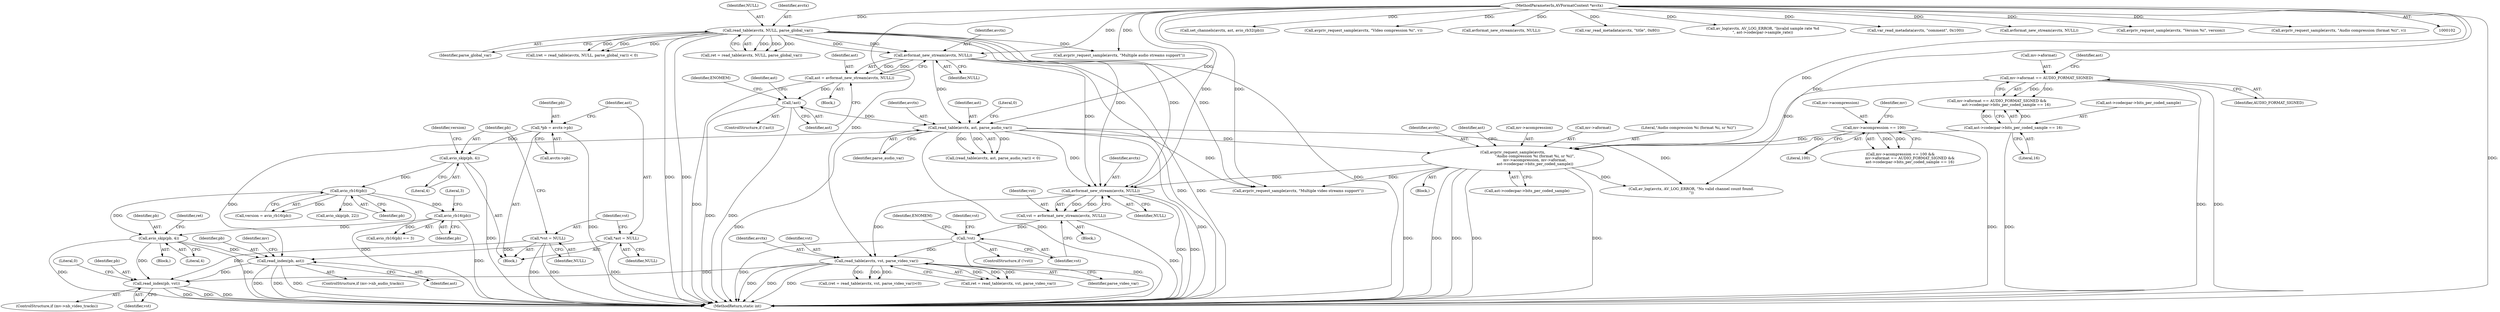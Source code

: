 digraph "0_FFmpeg_4f05e2e2dc1a89f38cd9f0960a6561083d714f1e@API" {
"1000612" [label="(Call,read_index(pb, vst))"];
"1000605" [label="(Call,read_index(pb, ast))"];
"1000429" [label="(Call,avio_skip(pb, 4))"];
"1000425" [label="(Call,avio_rb16(pb))"];
"1000133" [label="(Call,avio_rb16(pb))"];
"1000128" [label="(Call,avio_skip(pb, 4))"];
"1000112" [label="(Call,*pb = avctx->pb)"];
"1000481" [label="(Call,read_table(avctx, ast, parse_audio_var))"];
"1000463" [label="(Call,avformat_new_stream(avctx, NULL))"];
"1000436" [label="(Call,read_table(avctx, NULL, parse_global_var))"];
"1000103" [label="(MethodParameterIn,AVFormatContext *avctx)"];
"1000467" [label="(Call,!ast)"];
"1000461" [label="(Call,ast = avformat_new_stream(avctx, NULL))"];
"1000118" [label="(Call,*ast = NULL)"];
"1000122" [label="(Call,*vst = NULL)"];
"1000594" [label="(Call,read_table(avctx, vst, parse_video_var))"];
"1000574" [label="(Call,avformat_new_stream(avctx, NULL))"];
"1000518" [label="(Call,avpriv_request_sample(avctx,\n                                      \"Audio compression %i (format %i, sr %i)\",\n                                      mv->acompression, mv->aformat,\n                                      ast->codecpar->bits_per_coded_sample))"];
"1000490" [label="(Call,mv->acompression == 100)"];
"1000496" [label="(Call,mv->aformat == AUDIO_FORMAT_SIGNED)"];
"1000501" [label="(Call,ast->codecpar->bits_per_coded_sample == 16)"];
"1000578" [label="(Call,!vst)"];
"1000572" [label="(Call,vst = avformat_new_stream(avctx, NULL))"];
"1000426" [label="(Identifier,pb)"];
"1000436" [label="(Call,read_table(avctx, NULL, parse_global_var))"];
"1000489" [label="(Call,mv->acompression == 100 &&\n                mv->aformat == AUDIO_FORMAT_SIGNED &&\n                ast->codecpar->bits_per_coded_sample == 16)"];
"1000123" [label="(Identifier,vst)"];
"1000577" [label="(ControlStructure,if (!vst))"];
"1000310" [label="(Call,set_channels(avctx, ast, avio_rb32(pb)))"];
"1000494" [label="(Literal,100)"];
"1000427" [label="(Literal,3)"];
"1000521" [label="(Call,mv->acompression)"];
"1000480" [label="(Call,(read_table(avctx, ast, parse_audio_var)) < 0)"];
"1000601" [label="(ControlStructure,if (mv->nb_audio_tracks))"];
"1000490" [label="(Call,mv->acompression == 100)"];
"1000582" [label="(Identifier,ENOMEM)"];
"1000586" [label="(Identifier,vst)"];
"1000475" [label="(Identifier,ast)"];
"1000133" [label="(Call,avio_rb16(pb))"];
"1000434" [label="(Call,ret = read_table(avctx, NULL, parse_global_var))"];
"1000573" [label="(Identifier,vst)"];
"1000481" [label="(Call,read_table(avctx, ast, parse_audio_var))"];
"1000435" [label="(Identifier,ret)"];
"1000438" [label="(Identifier,NULL)"];
"1000460" [label="(Block,)"];
"1000576" [label="(Identifier,NULL)"];
"1000118" [label="(Call,*ast = NULL)"];
"1000114" [label="(Call,avctx->pb)"];
"1000612" [label="(Call,read_index(pb, vst))"];
"1000120" [label="(Identifier,NULL)"];
"1000132" [label="(Identifier,version)"];
"1000572" [label="(Call,vst = avformat_new_stream(avctx, NULL))"];
"1000496" [label="(Call,mv->aformat == AUDIO_FORMAT_SIGNED)"];
"1000501" [label="(Call,ast->codecpar->bits_per_coded_sample == 16)"];
"1000613" [label="(Identifier,pb)"];
"1000113" [label="(Identifier,pb)"];
"1000524" [label="(Call,mv->aformat)"];
"1000468" [label="(Identifier,ast)"];
"1000226" [label="(Call,avpriv_request_sample(avctx, \"Video compression %i\", v))"];
"1000465" [label="(Identifier,NULL)"];
"1000520" [label="(Literal,\"Audio compression %i (format %i, sr %i)\")"];
"1000467" [label="(Call,!ast)"];
"1000597" [label="(Identifier,parse_video_var)"];
"1000450" [label="(Call,avpriv_request_sample(avctx, \"Multiple audio streams support\"))"];
"1000424" [label="(Call,avio_rb16(pb) == 3)"];
"1000578" [label="(Call,!vst)"];
"1000548" [label="(Call,av_log(avctx, AV_LOG_ERROR, \"No valid channel count found.\n\"))"];
"1000122" [label="(Call,*vst = NULL)"];
"1000429" [label="(Call,avio_skip(pb, 4))"];
"1000147" [label="(Call,avformat_new_stream(avctx, NULL))"];
"1000561" [label="(Call,avpriv_request_sample(avctx, \"Multiple video streams support\"))"];
"1000624" [label="(Literal,0)"];
"1000463" [label="(Call,avformat_new_stream(avctx, NULL))"];
"1000483" [label="(Identifier,ast)"];
"1000428" [label="(Block,)"];
"1000519" [label="(Identifier,avctx)"];
"1000343" [label="(Call,var_read_metadata(avctx, \"title\", 0x80))"];
"1000595" [label="(Identifier,avctx)"];
"1000484" [label="(Identifier,parse_audio_var)"];
"1000461" [label="(Call,ast = avformat_new_stream(avctx, NULL))"];
"1000129" [label="(Identifier,pb)"];
"1000112" [label="(Call,*pb = avctx->pb)"];
"1000103" [label="(MethodParameterIn,AVFormatContext *avctx)"];
"1000431" [label="(Literal,4)"];
"1000425" [label="(Call,avio_rb16(pb))"];
"1000134" [label="(Identifier,pb)"];
"1000119" [label="(Identifier,ast)"];
"1000591" [label="(Call,(ret = read_table(avctx, vst, parse_video_var))<0)"];
"1000502" [label="(Call,ast->codecpar->bits_per_coded_sample)"];
"1000575" [label="(Identifier,avctx)"];
"1000485" [label="(Literal,0)"];
"1000288" [label="(Call,av_log(avctx, AV_LOG_ERROR, \"Invalid sample rate %d\n\", ast->codecpar->sample_rate))"];
"1000462" [label="(Identifier,ast)"];
"1000437" [label="(Identifier,avctx)"];
"1000625" [label="(MethodReturn,static int)"];
"1000439" [label="(Identifier,parse_global_var)"];
"1000498" [label="(Identifier,mv)"];
"1000579" [label="(Identifier,vst)"];
"1000471" [label="(Identifier,ENOMEM)"];
"1000124" [label="(Identifier,NULL)"];
"1000347" [label="(Call,var_read_metadata(avctx, \"comment\", 0x100))"];
"1000500" [label="(Identifier,AUDIO_FORMAT_SIGNED)"];
"1000104" [label="(Block,)"];
"1000607" [label="(Identifier,ast)"];
"1000606" [label="(Identifier,pb)"];
"1000571" [label="(Block,)"];
"1000158" [label="(Call,avformat_new_stream(avctx, NULL))"];
"1000527" [label="(Call,ast->codecpar->bits_per_coded_sample)"];
"1000482" [label="(Identifier,avctx)"];
"1000466" [label="(ControlStructure,if (!ast))"];
"1000617" [label="(Call,avpriv_request_sample(avctx, \"Version %i\", version))"];
"1000433" [label="(Call,(ret = read_table(avctx, NULL, parse_global_var)) < 0)"];
"1000574" [label="(Call,avformat_new_stream(avctx, NULL))"];
"1000464" [label="(Identifier,avctx)"];
"1000594" [label="(Call,read_table(avctx, vst, parse_video_var))"];
"1000517" [label="(Block,)"];
"1000535" [label="(Identifier,ast)"];
"1000336" [label="(Call,avpriv_request_sample(avctx, \"Audio compression (format %i)\", v))"];
"1000495" [label="(Call,mv->aformat == AUDIO_FORMAT_SIGNED &&\n                ast->codecpar->bits_per_coded_sample == 16)"];
"1000131" [label="(Call,version = avio_rb16(pb))"];
"1000130" [label="(Literal,4)"];
"1000142" [label="(Call,avio_skip(pb, 22))"];
"1000608" [label="(ControlStructure,if (mv->nb_video_tracks))"];
"1000518" [label="(Call,avpriv_request_sample(avctx,\n                                      \"Audio compression %i (format %i, sr %i)\",\n                                      mv->acompression, mv->aformat,\n                                      ast->codecpar->bits_per_coded_sample))"];
"1000491" [label="(Call,mv->acompression)"];
"1000596" [label="(Identifier,vst)"];
"1000605" [label="(Call,read_index(pb, ast))"];
"1000497" [label="(Call,mv->aformat)"];
"1000610" [label="(Identifier,mv)"];
"1000507" [label="(Literal,16)"];
"1000614" [label="(Identifier,vst)"];
"1000592" [label="(Call,ret = read_table(avctx, vst, parse_video_var))"];
"1000430" [label="(Identifier,pb)"];
"1000128" [label="(Call,avio_skip(pb, 4))"];
"1000504" [label="(Identifier,ast)"];
"1000612" -> "1000608"  [label="AST: "];
"1000612" -> "1000614"  [label="CFG: "];
"1000613" -> "1000612"  [label="AST: "];
"1000614" -> "1000612"  [label="AST: "];
"1000624" -> "1000612"  [label="CFG: "];
"1000612" -> "1000625"  [label="DDG: "];
"1000612" -> "1000625"  [label="DDG: "];
"1000612" -> "1000625"  [label="DDG: "];
"1000605" -> "1000612"  [label="DDG: "];
"1000429" -> "1000612"  [label="DDG: "];
"1000122" -> "1000612"  [label="DDG: "];
"1000594" -> "1000612"  [label="DDG: "];
"1000605" -> "1000601"  [label="AST: "];
"1000605" -> "1000607"  [label="CFG: "];
"1000606" -> "1000605"  [label="AST: "];
"1000607" -> "1000605"  [label="AST: "];
"1000610" -> "1000605"  [label="CFG: "];
"1000605" -> "1000625"  [label="DDG: "];
"1000605" -> "1000625"  [label="DDG: "];
"1000605" -> "1000625"  [label="DDG: "];
"1000429" -> "1000605"  [label="DDG: "];
"1000481" -> "1000605"  [label="DDG: "];
"1000118" -> "1000605"  [label="DDG: "];
"1000429" -> "1000428"  [label="AST: "];
"1000429" -> "1000431"  [label="CFG: "];
"1000430" -> "1000429"  [label="AST: "];
"1000431" -> "1000429"  [label="AST: "];
"1000435" -> "1000429"  [label="CFG: "];
"1000429" -> "1000625"  [label="DDG: "];
"1000429" -> "1000625"  [label="DDG: "];
"1000425" -> "1000429"  [label="DDG: "];
"1000133" -> "1000429"  [label="DDG: "];
"1000425" -> "1000424"  [label="AST: "];
"1000425" -> "1000426"  [label="CFG: "];
"1000426" -> "1000425"  [label="AST: "];
"1000427" -> "1000425"  [label="CFG: "];
"1000425" -> "1000625"  [label="DDG: "];
"1000425" -> "1000424"  [label="DDG: "];
"1000133" -> "1000425"  [label="DDG: "];
"1000133" -> "1000131"  [label="AST: "];
"1000133" -> "1000134"  [label="CFG: "];
"1000134" -> "1000133"  [label="AST: "];
"1000131" -> "1000133"  [label="CFG: "];
"1000133" -> "1000625"  [label="DDG: "];
"1000133" -> "1000131"  [label="DDG: "];
"1000128" -> "1000133"  [label="DDG: "];
"1000133" -> "1000142"  [label="DDG: "];
"1000128" -> "1000104"  [label="AST: "];
"1000128" -> "1000130"  [label="CFG: "];
"1000129" -> "1000128"  [label="AST: "];
"1000130" -> "1000128"  [label="AST: "];
"1000132" -> "1000128"  [label="CFG: "];
"1000128" -> "1000625"  [label="DDG: "];
"1000112" -> "1000128"  [label="DDG: "];
"1000112" -> "1000104"  [label="AST: "];
"1000112" -> "1000114"  [label="CFG: "];
"1000113" -> "1000112"  [label="AST: "];
"1000114" -> "1000112"  [label="AST: "];
"1000119" -> "1000112"  [label="CFG: "];
"1000112" -> "1000625"  [label="DDG: "];
"1000481" -> "1000480"  [label="AST: "];
"1000481" -> "1000484"  [label="CFG: "];
"1000482" -> "1000481"  [label="AST: "];
"1000483" -> "1000481"  [label="AST: "];
"1000484" -> "1000481"  [label="AST: "];
"1000485" -> "1000481"  [label="CFG: "];
"1000481" -> "1000625"  [label="DDG: "];
"1000481" -> "1000625"  [label="DDG: "];
"1000481" -> "1000625"  [label="DDG: "];
"1000481" -> "1000480"  [label="DDG: "];
"1000481" -> "1000480"  [label="DDG: "];
"1000481" -> "1000480"  [label="DDG: "];
"1000463" -> "1000481"  [label="DDG: "];
"1000103" -> "1000481"  [label="DDG: "];
"1000467" -> "1000481"  [label="DDG: "];
"1000481" -> "1000518"  [label="DDG: "];
"1000481" -> "1000548"  [label="DDG: "];
"1000481" -> "1000561"  [label="DDG: "];
"1000481" -> "1000574"  [label="DDG: "];
"1000463" -> "1000461"  [label="AST: "];
"1000463" -> "1000465"  [label="CFG: "];
"1000464" -> "1000463"  [label="AST: "];
"1000465" -> "1000463"  [label="AST: "];
"1000461" -> "1000463"  [label="CFG: "];
"1000463" -> "1000625"  [label="DDG: "];
"1000463" -> "1000625"  [label="DDG: "];
"1000463" -> "1000461"  [label="DDG: "];
"1000463" -> "1000461"  [label="DDG: "];
"1000436" -> "1000463"  [label="DDG: "];
"1000436" -> "1000463"  [label="DDG: "];
"1000103" -> "1000463"  [label="DDG: "];
"1000463" -> "1000574"  [label="DDG: "];
"1000436" -> "1000434"  [label="AST: "];
"1000436" -> "1000439"  [label="CFG: "];
"1000437" -> "1000436"  [label="AST: "];
"1000438" -> "1000436"  [label="AST: "];
"1000439" -> "1000436"  [label="AST: "];
"1000434" -> "1000436"  [label="CFG: "];
"1000436" -> "1000625"  [label="DDG: "];
"1000436" -> "1000625"  [label="DDG: "];
"1000436" -> "1000625"  [label="DDG: "];
"1000436" -> "1000433"  [label="DDG: "];
"1000436" -> "1000433"  [label="DDG: "];
"1000436" -> "1000433"  [label="DDG: "];
"1000436" -> "1000434"  [label="DDG: "];
"1000436" -> "1000434"  [label="DDG: "];
"1000436" -> "1000434"  [label="DDG: "];
"1000103" -> "1000436"  [label="DDG: "];
"1000436" -> "1000450"  [label="DDG: "];
"1000436" -> "1000561"  [label="DDG: "];
"1000436" -> "1000574"  [label="DDG: "];
"1000436" -> "1000574"  [label="DDG: "];
"1000103" -> "1000102"  [label="AST: "];
"1000103" -> "1000625"  [label="DDG: "];
"1000103" -> "1000147"  [label="DDG: "];
"1000103" -> "1000158"  [label="DDG: "];
"1000103" -> "1000226"  [label="DDG: "];
"1000103" -> "1000288"  [label="DDG: "];
"1000103" -> "1000310"  [label="DDG: "];
"1000103" -> "1000336"  [label="DDG: "];
"1000103" -> "1000343"  [label="DDG: "];
"1000103" -> "1000347"  [label="DDG: "];
"1000103" -> "1000450"  [label="DDG: "];
"1000103" -> "1000518"  [label="DDG: "];
"1000103" -> "1000548"  [label="DDG: "];
"1000103" -> "1000561"  [label="DDG: "];
"1000103" -> "1000574"  [label="DDG: "];
"1000103" -> "1000594"  [label="DDG: "];
"1000103" -> "1000617"  [label="DDG: "];
"1000467" -> "1000466"  [label="AST: "];
"1000467" -> "1000468"  [label="CFG: "];
"1000468" -> "1000467"  [label="AST: "];
"1000471" -> "1000467"  [label="CFG: "];
"1000475" -> "1000467"  [label="CFG: "];
"1000467" -> "1000625"  [label="DDG: "];
"1000467" -> "1000625"  [label="DDG: "];
"1000461" -> "1000467"  [label="DDG: "];
"1000461" -> "1000460"  [label="AST: "];
"1000462" -> "1000461"  [label="AST: "];
"1000468" -> "1000461"  [label="CFG: "];
"1000461" -> "1000625"  [label="DDG: "];
"1000118" -> "1000104"  [label="AST: "];
"1000118" -> "1000120"  [label="CFG: "];
"1000119" -> "1000118"  [label="AST: "];
"1000120" -> "1000118"  [label="AST: "];
"1000123" -> "1000118"  [label="CFG: "];
"1000118" -> "1000625"  [label="DDG: "];
"1000122" -> "1000104"  [label="AST: "];
"1000122" -> "1000124"  [label="CFG: "];
"1000123" -> "1000122"  [label="AST: "];
"1000124" -> "1000122"  [label="AST: "];
"1000129" -> "1000122"  [label="CFG: "];
"1000122" -> "1000625"  [label="DDG: "];
"1000122" -> "1000625"  [label="DDG: "];
"1000594" -> "1000592"  [label="AST: "];
"1000594" -> "1000597"  [label="CFG: "];
"1000595" -> "1000594"  [label="AST: "];
"1000596" -> "1000594"  [label="AST: "];
"1000597" -> "1000594"  [label="AST: "];
"1000592" -> "1000594"  [label="CFG: "];
"1000594" -> "1000625"  [label="DDG: "];
"1000594" -> "1000625"  [label="DDG: "];
"1000594" -> "1000625"  [label="DDG: "];
"1000594" -> "1000591"  [label="DDG: "];
"1000594" -> "1000591"  [label="DDG: "];
"1000594" -> "1000591"  [label="DDG: "];
"1000594" -> "1000592"  [label="DDG: "];
"1000594" -> "1000592"  [label="DDG: "];
"1000594" -> "1000592"  [label="DDG: "];
"1000574" -> "1000594"  [label="DDG: "];
"1000578" -> "1000594"  [label="DDG: "];
"1000574" -> "1000572"  [label="AST: "];
"1000574" -> "1000576"  [label="CFG: "];
"1000575" -> "1000574"  [label="AST: "];
"1000576" -> "1000574"  [label="AST: "];
"1000572" -> "1000574"  [label="CFG: "];
"1000574" -> "1000625"  [label="DDG: "];
"1000574" -> "1000625"  [label="DDG: "];
"1000574" -> "1000572"  [label="DDG: "];
"1000574" -> "1000572"  [label="DDG: "];
"1000518" -> "1000574"  [label="DDG: "];
"1000518" -> "1000517"  [label="AST: "];
"1000518" -> "1000527"  [label="CFG: "];
"1000519" -> "1000518"  [label="AST: "];
"1000520" -> "1000518"  [label="AST: "];
"1000521" -> "1000518"  [label="AST: "];
"1000524" -> "1000518"  [label="AST: "];
"1000527" -> "1000518"  [label="AST: "];
"1000535" -> "1000518"  [label="CFG: "];
"1000518" -> "1000625"  [label="DDG: "];
"1000518" -> "1000625"  [label="DDG: "];
"1000518" -> "1000625"  [label="DDG: "];
"1000518" -> "1000625"  [label="DDG: "];
"1000518" -> "1000625"  [label="DDG: "];
"1000490" -> "1000518"  [label="DDG: "];
"1000496" -> "1000518"  [label="DDG: "];
"1000501" -> "1000518"  [label="DDG: "];
"1000518" -> "1000548"  [label="DDG: "];
"1000518" -> "1000561"  [label="DDG: "];
"1000490" -> "1000489"  [label="AST: "];
"1000490" -> "1000494"  [label="CFG: "];
"1000491" -> "1000490"  [label="AST: "];
"1000494" -> "1000490"  [label="AST: "];
"1000498" -> "1000490"  [label="CFG: "];
"1000489" -> "1000490"  [label="CFG: "];
"1000490" -> "1000625"  [label="DDG: "];
"1000490" -> "1000489"  [label="DDG: "];
"1000490" -> "1000489"  [label="DDG: "];
"1000496" -> "1000495"  [label="AST: "];
"1000496" -> "1000500"  [label="CFG: "];
"1000497" -> "1000496"  [label="AST: "];
"1000500" -> "1000496"  [label="AST: "];
"1000504" -> "1000496"  [label="CFG: "];
"1000495" -> "1000496"  [label="CFG: "];
"1000496" -> "1000625"  [label="DDG: "];
"1000496" -> "1000625"  [label="DDG: "];
"1000496" -> "1000495"  [label="DDG: "];
"1000496" -> "1000495"  [label="DDG: "];
"1000501" -> "1000495"  [label="AST: "];
"1000501" -> "1000507"  [label="CFG: "];
"1000502" -> "1000501"  [label="AST: "];
"1000507" -> "1000501"  [label="AST: "];
"1000495" -> "1000501"  [label="CFG: "];
"1000501" -> "1000625"  [label="DDG: "];
"1000501" -> "1000495"  [label="DDG: "];
"1000501" -> "1000495"  [label="DDG: "];
"1000578" -> "1000577"  [label="AST: "];
"1000578" -> "1000579"  [label="CFG: "];
"1000579" -> "1000578"  [label="AST: "];
"1000582" -> "1000578"  [label="CFG: "];
"1000586" -> "1000578"  [label="CFG: "];
"1000578" -> "1000625"  [label="DDG: "];
"1000578" -> "1000625"  [label="DDG: "];
"1000572" -> "1000578"  [label="DDG: "];
"1000572" -> "1000571"  [label="AST: "];
"1000573" -> "1000572"  [label="AST: "];
"1000579" -> "1000572"  [label="CFG: "];
"1000572" -> "1000625"  [label="DDG: "];
}
